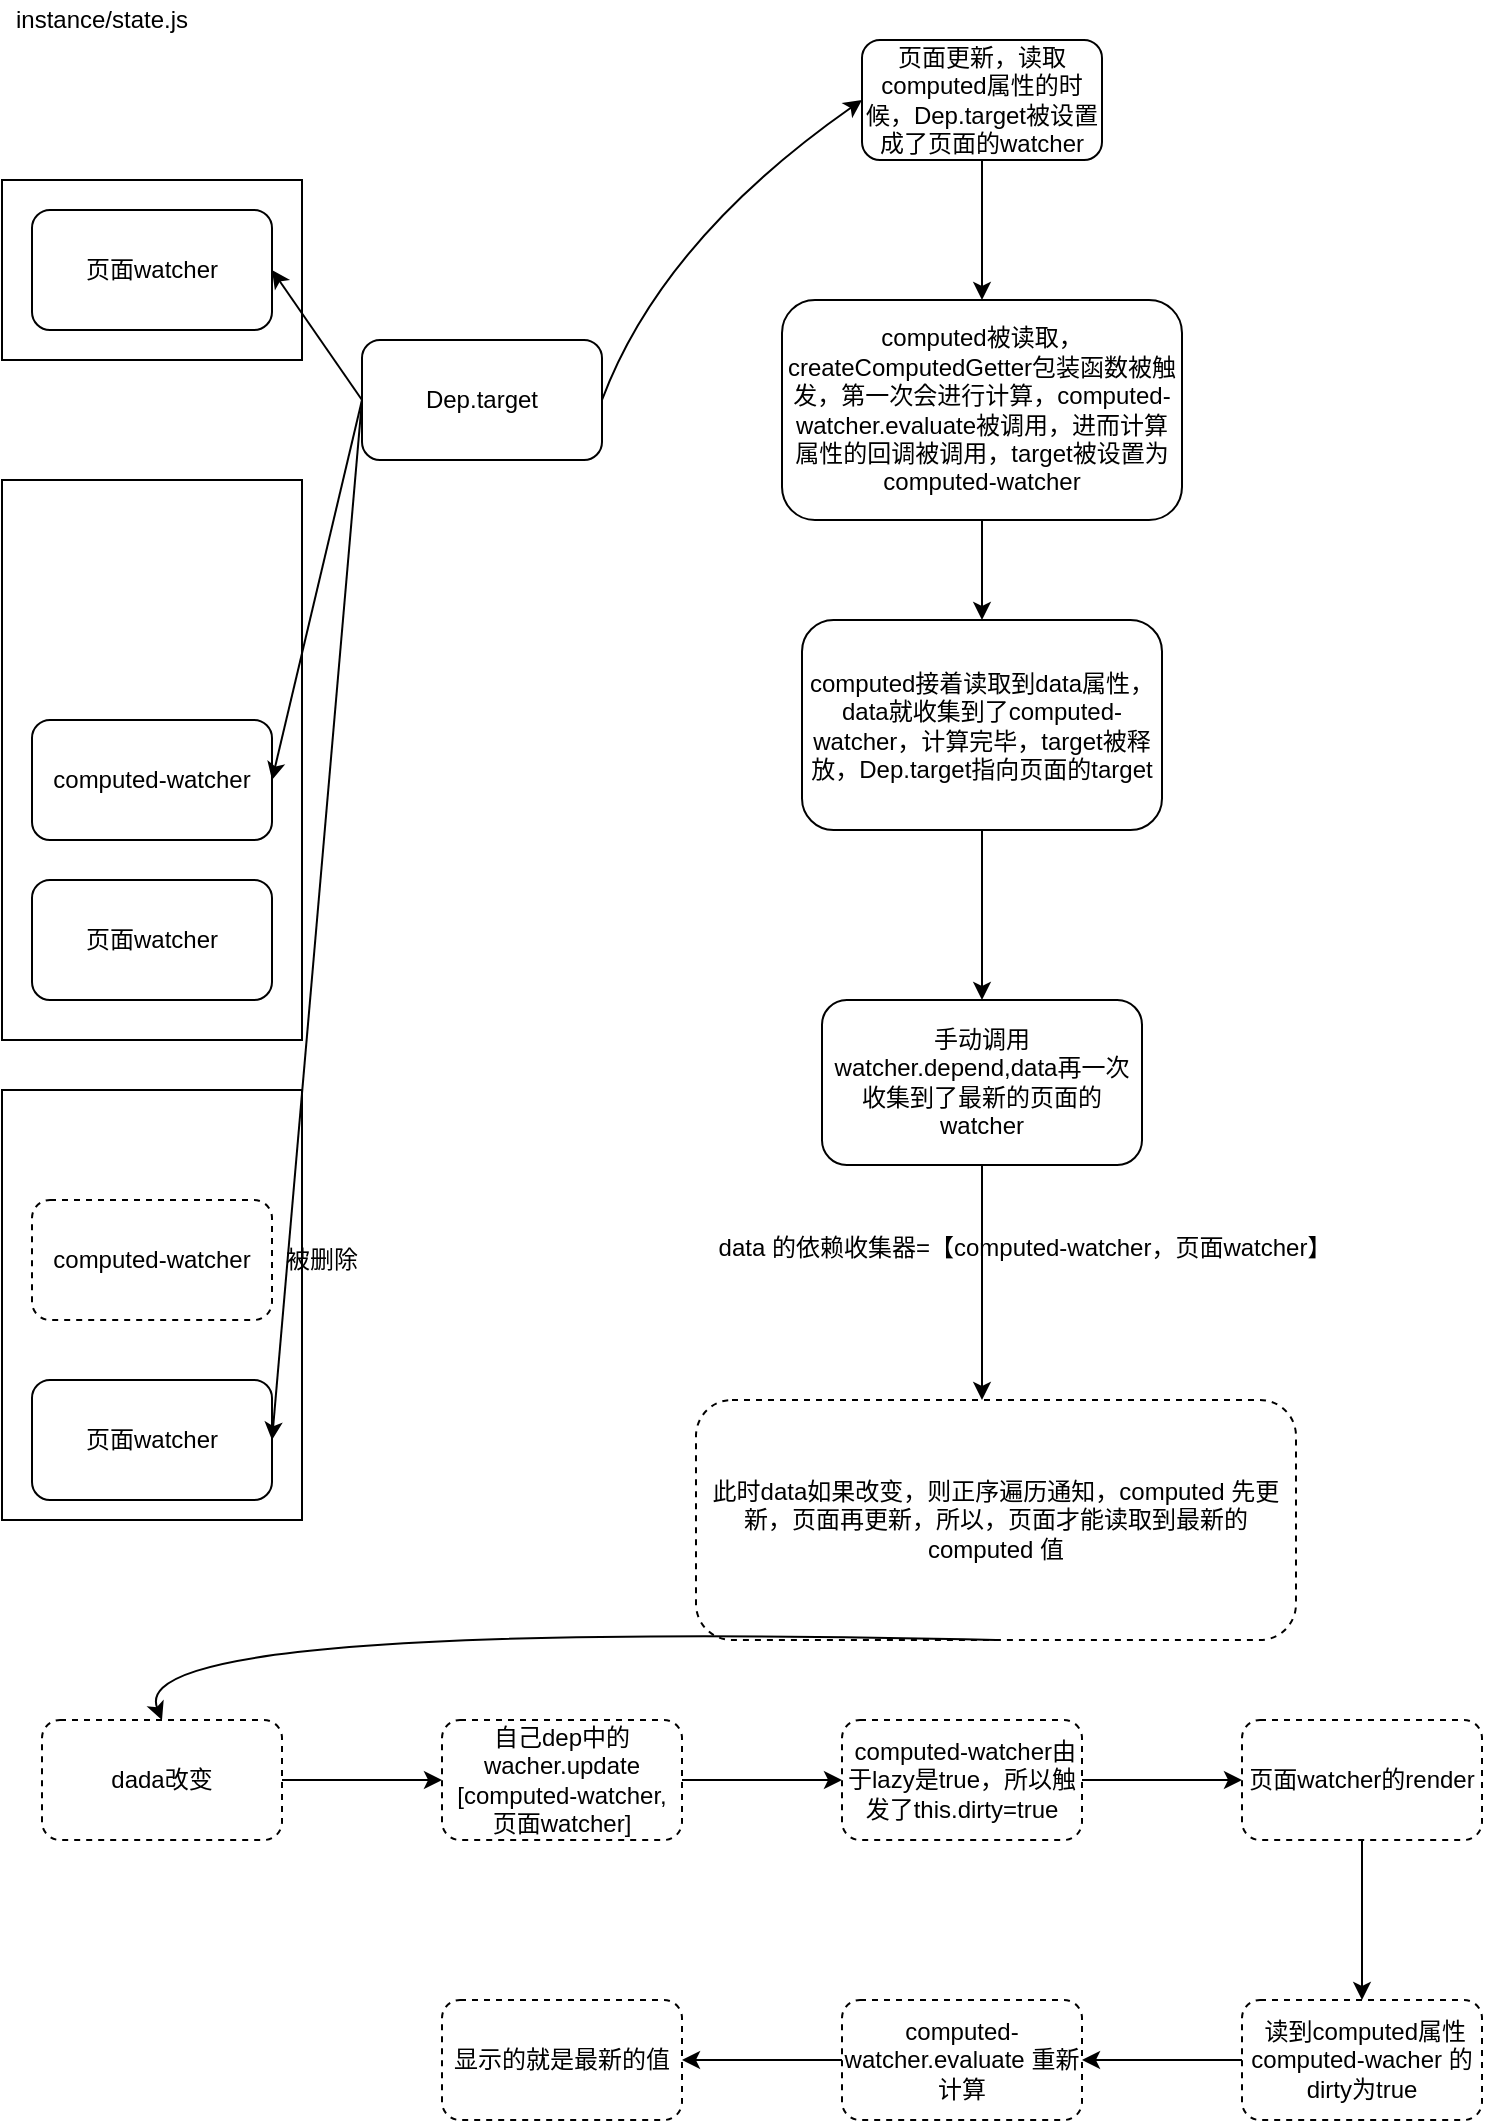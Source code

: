<mxfile version="13.6.5">
    <diagram id="H1hIU2DgxXQkSTPTJhIZ" name="第 1 页">
        <mxGraphModel dx="1089" dy="790" grid="1" gridSize="10" guides="1" tooltips="1" connect="1" arrows="1" fold="1" page="1" pageScale="1" pageWidth="827" pageHeight="1169" math="0" shadow="0">
            <root>
                <mxCell id="0"/>
                <mxCell id="1" parent="0"/>
                <mxCell id="5" value="" style="edgeStyle=orthogonalEdgeStyle;rounded=0;orthogonalLoop=1;jettySize=auto;html=1;" edge="1" parent="1" source="2" target="4">
                    <mxGeometry relative="1" as="geometry"/>
                </mxCell>
                <mxCell id="2" value="页面更新，读取computed属性的时候，Dep.target被设置成了页面的watcher" style="rounded=1;whiteSpace=wrap;html=1;" vertex="1" parent="1">
                    <mxGeometry x="460" y="30" width="120" height="60" as="geometry"/>
                </mxCell>
                <mxCell id="3" value="Dep.target" style="rounded=1;whiteSpace=wrap;html=1;" vertex="1" parent="1">
                    <mxGeometry x="210" y="180" width="120" height="60" as="geometry"/>
                </mxCell>
                <mxCell id="17" value="" style="edgeStyle=orthogonalEdgeStyle;rounded=0;orthogonalLoop=1;jettySize=auto;html=1;" edge="1" parent="1" source="4" target="16">
                    <mxGeometry relative="1" as="geometry"/>
                </mxCell>
                <mxCell id="4" value="computed被读取，createComputedGetter包装函数被触发，第一次会进行计算，computed-watcher.evaluate被调用，进而计算属性的回调被调用，target被设置为computed-watcher" style="whiteSpace=wrap;html=1;rounded=1;" vertex="1" parent="1">
                    <mxGeometry x="420" y="160" width="200" height="110" as="geometry"/>
                </mxCell>
                <mxCell id="6" value="" style="curved=1;endArrow=classic;html=1;entryX=0;entryY=0.5;entryDx=0;entryDy=0;exitX=1;exitY=0.5;exitDx=0;exitDy=0;" edge="1" parent="1" source="3" target="2">
                    <mxGeometry width="50" height="50" relative="1" as="geometry">
                        <mxPoint x="210" y="390" as="sourcePoint"/>
                        <mxPoint x="320" y="330" as="targetPoint"/>
                        <Array as="points">
                            <mxPoint x="360" y="130"/>
                        </Array>
                    </mxGeometry>
                </mxCell>
                <mxCell id="8" value="" style="rounded=0;whiteSpace=wrap;html=1;" vertex="1" parent="1">
                    <mxGeometry x="30" y="100" width="150" height="90" as="geometry"/>
                </mxCell>
                <mxCell id="9" value="页面watcher" style="rounded=1;whiteSpace=wrap;html=1;" vertex="1" parent="1">
                    <mxGeometry x="45" y="115" width="120" height="60" as="geometry"/>
                </mxCell>
                <mxCell id="10" value="" style="endArrow=classic;html=1;entryX=1;entryY=0.5;entryDx=0;entryDy=0;exitX=0;exitY=0.5;exitDx=0;exitDy=0;" edge="1" parent="1" source="3" target="9">
                    <mxGeometry width="50" height="50" relative="1" as="geometry">
                        <mxPoint x="220" y="390" as="sourcePoint"/>
                        <mxPoint x="270" y="340" as="targetPoint"/>
                    </mxGeometry>
                </mxCell>
                <mxCell id="11" value="instance/state.js" style="text;html=1;strokeColor=none;fillColor=none;align=center;verticalAlign=middle;whiteSpace=wrap;rounded=0;" vertex="1" parent="1">
                    <mxGeometry x="60" y="10" width="40" height="20" as="geometry"/>
                </mxCell>
                <mxCell id="12" value="" style="rounded=0;whiteSpace=wrap;html=1;" vertex="1" parent="1">
                    <mxGeometry x="30" y="250" width="150" height="280" as="geometry"/>
                </mxCell>
                <mxCell id="13" value="computed-watcher" style="rounded=1;whiteSpace=wrap;html=1;" vertex="1" parent="1">
                    <mxGeometry x="45" y="370" width="120" height="60" as="geometry"/>
                </mxCell>
                <mxCell id="14" value="页面watcher" style="rounded=1;whiteSpace=wrap;html=1;" vertex="1" parent="1">
                    <mxGeometry x="45" y="450" width="120" height="60" as="geometry"/>
                </mxCell>
                <mxCell id="15" value="" style="endArrow=classic;html=1;entryX=1;entryY=0.5;entryDx=0;entryDy=0;exitX=0;exitY=0.5;exitDx=0;exitDy=0;" edge="1" parent="1" source="3" target="13">
                    <mxGeometry width="50" height="50" relative="1" as="geometry">
                        <mxPoint x="270" y="370" as="sourcePoint"/>
                        <mxPoint x="320" y="320" as="targetPoint"/>
                    </mxGeometry>
                </mxCell>
                <mxCell id="23" value="" style="edgeStyle=orthogonalEdgeStyle;rounded=0;orthogonalLoop=1;jettySize=auto;html=1;" edge="1" parent="1" source="16" target="22">
                    <mxGeometry relative="1" as="geometry"/>
                </mxCell>
                <mxCell id="16" value="computed接着读取到data属性，data就收集到了computed-watcher，计算完毕，target被释放，Dep.target指向页面的target" style="whiteSpace=wrap;html=1;rounded=1;" vertex="1" parent="1">
                    <mxGeometry x="430" y="320" width="180" height="105" as="geometry"/>
                </mxCell>
                <mxCell id="18" value="" style="rounded=0;whiteSpace=wrap;html=1;" vertex="1" parent="1">
                    <mxGeometry x="30" y="555" width="150" height="215" as="geometry"/>
                </mxCell>
                <mxCell id="19" value="页面watcher" style="rounded=1;whiteSpace=wrap;html=1;" vertex="1" parent="1">
                    <mxGeometry x="45" y="700" width="120" height="60" as="geometry"/>
                </mxCell>
                <mxCell id="20" value="&lt;span&gt;computed-watcher&lt;/span&gt;" style="rounded=1;whiteSpace=wrap;html=1;dashed=1;" vertex="1" parent="1">
                    <mxGeometry x="45" y="610" width="120" height="60" as="geometry"/>
                </mxCell>
                <mxCell id="21" value="被删除" style="text;html=1;strokeColor=none;fillColor=none;align=center;verticalAlign=middle;whiteSpace=wrap;rounded=0;dashed=1;" vertex="1" parent="1">
                    <mxGeometry x="170" y="630" width="40" height="20" as="geometry"/>
                </mxCell>
                <mxCell id="26" value="" style="edgeStyle=orthogonalEdgeStyle;rounded=0;orthogonalLoop=1;jettySize=auto;html=1;" edge="1" parent="1" source="22">
                    <mxGeometry relative="1" as="geometry">
                        <mxPoint x="520" y="710" as="targetPoint"/>
                    </mxGeometry>
                </mxCell>
                <mxCell id="22" value="手动调用watcher.depend,data再一次收集到了最新的页面的watcher" style="whiteSpace=wrap;html=1;rounded=1;" vertex="1" parent="1">
                    <mxGeometry x="440" y="510" width="160" height="82.5" as="geometry"/>
                </mxCell>
                <mxCell id="24" value="" style="endArrow=classic;html=1;entryX=1;entryY=0.5;entryDx=0;entryDy=0;" edge="1" parent="1" target="19">
                    <mxGeometry width="50" height="50" relative="1" as="geometry">
                        <mxPoint x="210" y="210" as="sourcePoint"/>
                        <mxPoint x="280" y="300" as="targetPoint"/>
                    </mxGeometry>
                </mxCell>
                <mxCell id="25" value="data 的依赖收集器=【computed-watcher，页面watcher】" style="text;html=1;strokeColor=none;fillColor=none;align=center;verticalAlign=middle;whiteSpace=wrap;rounded=0;dashed=1;" vertex="1" parent="1">
                    <mxGeometry x="377" y="624" width="329" height="20" as="geometry"/>
                </mxCell>
                <mxCell id="27" value="此时data如果改变，则正序遍历通知，computed 先更新，页面再更新，所以，页面才能读取到最新的 computed 值" style="rounded=1;whiteSpace=wrap;html=1;dashed=1;" vertex="1" parent="1">
                    <mxGeometry x="377" y="710" width="300" height="120" as="geometry"/>
                </mxCell>
                <mxCell id="30" value="" style="edgeStyle=orthogonalEdgeStyle;rounded=0;orthogonalLoop=1;jettySize=auto;html=1;" edge="1" parent="1" source="28" target="29">
                    <mxGeometry relative="1" as="geometry"/>
                </mxCell>
                <mxCell id="28" value="dada改变" style="rounded=1;whiteSpace=wrap;html=1;dashed=1;" vertex="1" parent="1">
                    <mxGeometry x="50" y="870" width="120" height="60" as="geometry"/>
                </mxCell>
                <mxCell id="32" value="" style="edgeStyle=orthogonalEdgeStyle;rounded=0;orthogonalLoop=1;jettySize=auto;html=1;" edge="1" parent="1" source="29" target="31">
                    <mxGeometry relative="1" as="geometry"/>
                </mxCell>
                <mxCell id="29" value="自己dep中的wacher.update&lt;br&gt;[computed-watcher, 页面watcher]" style="whiteSpace=wrap;html=1;rounded=1;dashed=1;" vertex="1" parent="1">
                    <mxGeometry x="250" y="870" width="120" height="60" as="geometry"/>
                </mxCell>
                <mxCell id="34" value="" style="edgeStyle=orthogonalEdgeStyle;rounded=0;orthogonalLoop=1;jettySize=auto;html=1;" edge="1" parent="1" source="31" target="33">
                    <mxGeometry relative="1" as="geometry"/>
                </mxCell>
                <mxCell id="31" value="&amp;nbsp;computed-watcher由于lazy是true，所以触发了this.dirty=true" style="whiteSpace=wrap;html=1;rounded=1;dashed=1;" vertex="1" parent="1">
                    <mxGeometry x="450" y="870" width="120" height="60" as="geometry"/>
                </mxCell>
                <mxCell id="36" value="" style="edgeStyle=orthogonalEdgeStyle;rounded=0;orthogonalLoop=1;jettySize=auto;html=1;" edge="1" parent="1" source="33" target="35">
                    <mxGeometry relative="1" as="geometry"/>
                </mxCell>
                <mxCell id="33" value="页面watcher的render" style="whiteSpace=wrap;html=1;rounded=1;dashed=1;" vertex="1" parent="1">
                    <mxGeometry x="650" y="870" width="120" height="60" as="geometry"/>
                </mxCell>
                <mxCell id="38" value="" style="edgeStyle=orthogonalEdgeStyle;rounded=0;orthogonalLoop=1;jettySize=auto;html=1;" edge="1" parent="1" source="35" target="37">
                    <mxGeometry relative="1" as="geometry"/>
                </mxCell>
                <mxCell id="35" value="&amp;nbsp;读到computed属性 computed-wacher 的dirty为true" style="whiteSpace=wrap;html=1;rounded=1;dashed=1;" vertex="1" parent="1">
                    <mxGeometry x="650" y="1010" width="120" height="60" as="geometry"/>
                </mxCell>
                <mxCell id="40" value="" style="edgeStyle=orthogonalEdgeStyle;rounded=0;orthogonalLoop=1;jettySize=auto;html=1;" edge="1" parent="1" source="37" target="39">
                    <mxGeometry relative="1" as="geometry"/>
                </mxCell>
                <mxCell id="37" value="computed-watcher.evaluate 重新计算" style="whiteSpace=wrap;html=1;rounded=1;dashed=1;" vertex="1" parent="1">
                    <mxGeometry x="450" y="1010" width="120" height="60" as="geometry"/>
                </mxCell>
                <mxCell id="39" value="显示的就是最新的值" style="whiteSpace=wrap;html=1;rounded=1;dashed=1;" vertex="1" parent="1">
                    <mxGeometry x="250" y="1010" width="120" height="60" as="geometry"/>
                </mxCell>
                <mxCell id="41" value="" style="curved=1;endArrow=classic;html=1;exitX=0.5;exitY=1;exitDx=0;exitDy=0;entryX=0.5;entryY=0;entryDx=0;entryDy=0;" edge="1" parent="1" source="27" target="28">
                    <mxGeometry width="50" height="50" relative="1" as="geometry">
                        <mxPoint x="90" y="860" as="sourcePoint"/>
                        <mxPoint x="140" y="810" as="targetPoint"/>
                        <Array as="points">
                            <mxPoint x="90" y="820"/>
                        </Array>
                    </mxGeometry>
                </mxCell>
            </root>
        </mxGraphModel>
    </diagram>
</mxfile>